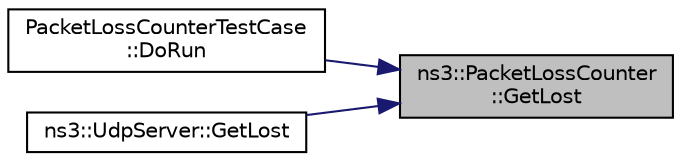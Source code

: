 digraph "ns3::PacketLossCounter::GetLost"
{
 // LATEX_PDF_SIZE
  edge [fontname="Helvetica",fontsize="10",labelfontname="Helvetica",labelfontsize="10"];
  node [fontname="Helvetica",fontsize="10",shape=record];
  rankdir="RL";
  Node1 [label="ns3::PacketLossCounter\l::GetLost",height=0.2,width=0.4,color="black", fillcolor="grey75", style="filled", fontcolor="black",tooltip="Get the number of lost packets."];
  Node1 -> Node2 [dir="back",color="midnightblue",fontsize="10",style="solid",fontname="Helvetica"];
  Node2 [label="PacketLossCounterTestCase\l::DoRun",height=0.2,width=0.4,color="black", fillcolor="white", style="filled",URL="$class_packet_loss_counter_test_case.html#a693d432341eff87a2dd0b1b54e70f9db",tooltip="Implementation to actually run this TestCase."];
  Node1 -> Node3 [dir="back",color="midnightblue",fontsize="10",style="solid",fontname="Helvetica"];
  Node3 [label="ns3::UdpServer::GetLost",height=0.2,width=0.4,color="black", fillcolor="white", style="filled",URL="$classns3_1_1_udp_server.html#a610fd4e776283278be2f5db0464beb42",tooltip="Returns the number of lost packets."];
}
